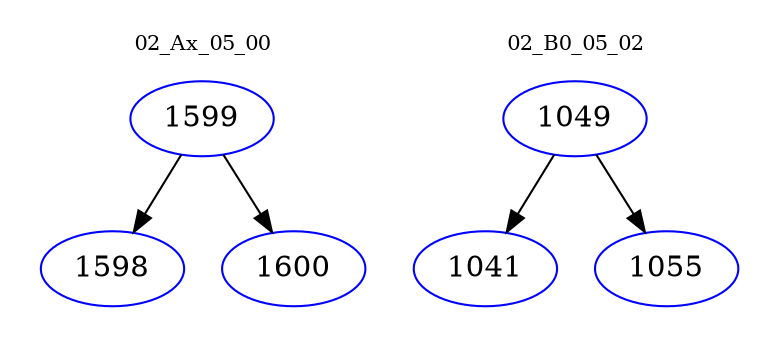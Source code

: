 digraph{
subgraph cluster_0 {
color = white
label = "02_Ax_05_00";
fontsize=10;
T0_1599 [label="1599", color="blue"]
T0_1599 -> T0_1598 [color="black"]
T0_1598 [label="1598", color="blue"]
T0_1599 -> T0_1600 [color="black"]
T0_1600 [label="1600", color="blue"]
}
subgraph cluster_1 {
color = white
label = "02_B0_05_02";
fontsize=10;
T1_1049 [label="1049", color="blue"]
T1_1049 -> T1_1041 [color="black"]
T1_1041 [label="1041", color="blue"]
T1_1049 -> T1_1055 [color="black"]
T1_1055 [label="1055", color="blue"]
}
}
